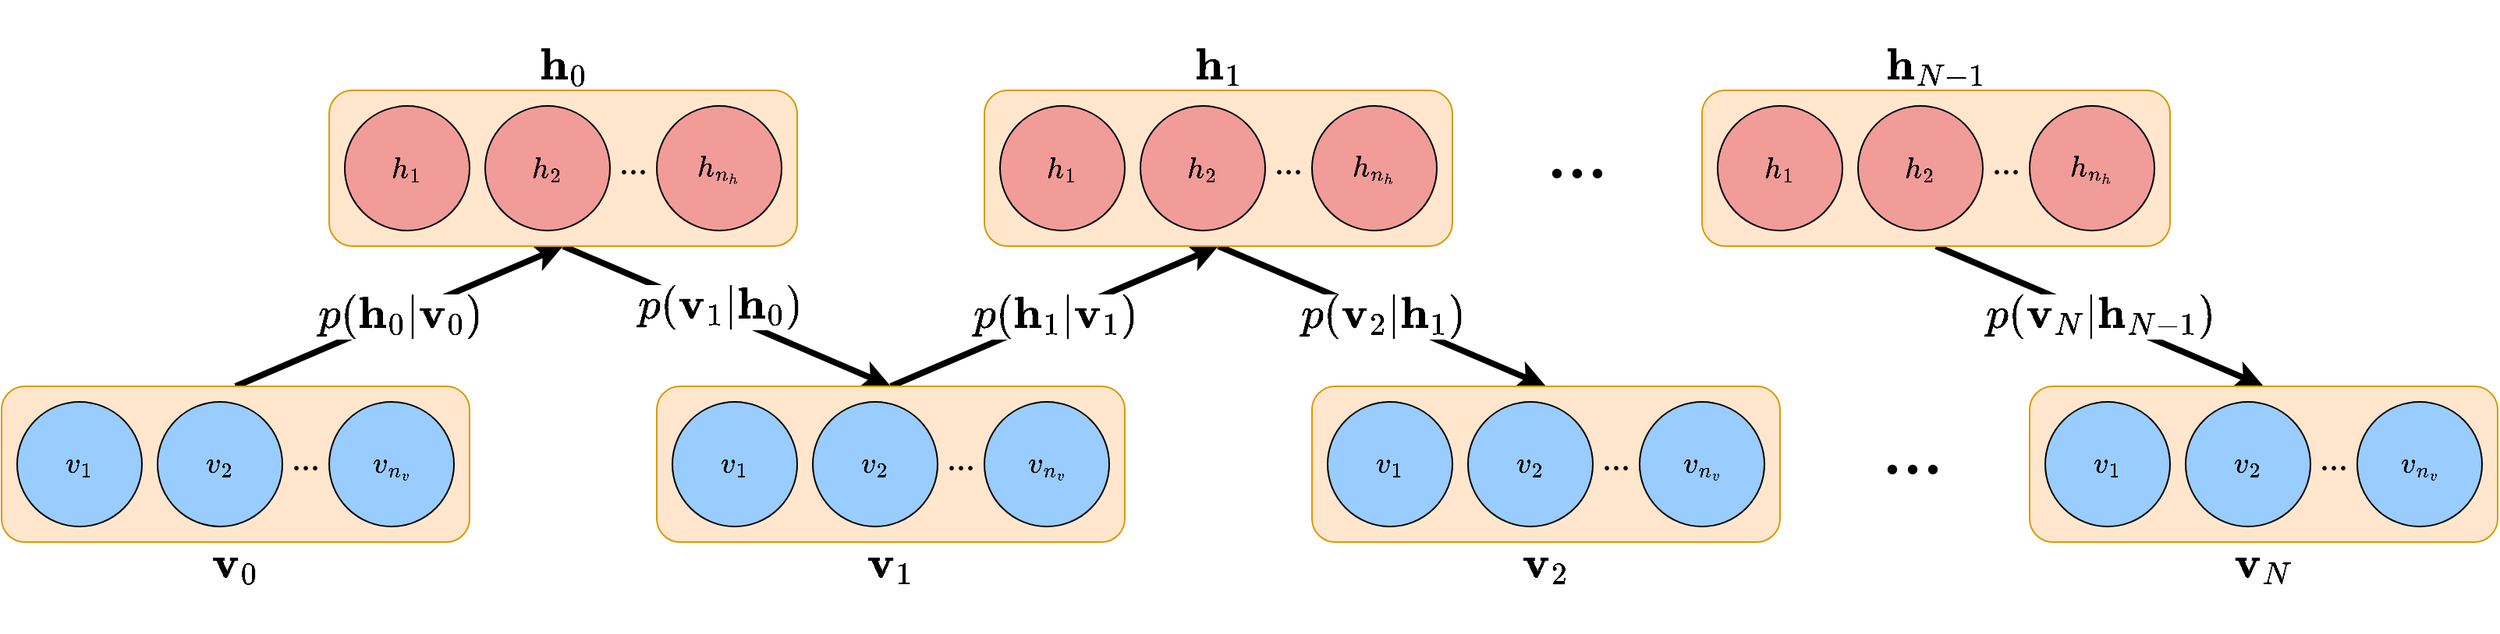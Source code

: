 <mxfile version="15.7.0" type="device"><diagram id="_OsmBbypWFOatuLFQ230" name="Page-1"><mxGraphModel dx="1724" dy="904" grid="1" gridSize="10" guides="1" tooltips="1" connect="1" arrows="1" fold="1" page="1" pageScale="1" pageWidth="3300" pageHeight="4681" background="#ffffff" math="1" shadow="0"><root><mxCell id="0"/><mxCell id="1" parent="0"/><mxCell id="nLetMIiqtI6Zdb_V9mRH-69" value="&lt;span style=&quot;color: rgb(0 , 0 , 0) ; font-family: &amp;#34;helvetica&amp;#34; ; font-size: 24px ; font-style: normal ; font-weight: 400 ; letter-spacing: normal ; text-align: center ; text-indent: 0px ; text-transform: none ; word-spacing: 0px ; background-color: rgb(255 , 255 , 255) ; display: inline ; float: none&quot;&gt;\( p(\mathbf{v}_N | \mathbf{h}_{N-1}) \)&lt;/span&gt;" style="endArrow=classic;html=1;rounded=0;exitX=0.5;exitY=1;exitDx=0;exitDy=0;entryX=0.5;entryY=0;entryDx=0;entryDy=0;strokeWidth=4;" parent="1" source="nLetMIiqtI6Zdb_V9mRH-45" target="nLetMIiqtI6Zdb_V9mRH-58" edge="1"><mxGeometry width="50" height="50" relative="1" as="geometry"><mxPoint x="1340" y="250" as="sourcePoint"/><mxPoint x="1540" y="340" as="targetPoint"/></mxGeometry></mxCell><mxCell id="nLetMIiqtI6Zdb_V9mRH-65" value="&lt;font style=&quot;font-size: 24px&quot;&gt;\( p(\mathbf{h}_0 | \mathbf{v}_0) \)&lt;/font&gt;" style="endArrow=classic;html=1;rounded=0;exitX=0.5;exitY=0;exitDx=0;exitDy=0;entryX=0.5;entryY=1;entryDx=0;entryDy=0;strokeWidth=4;" parent="1" source="EkjMDZO7k9IxMnt8Q4Et-63" target="EkjMDZO7k9IxMnt8Q4Et-62" edge="1"><mxGeometry width="50" height="50" relative="1" as="geometry"><mxPoint x="397" y="297" as="sourcePoint"/><mxPoint x="447" y="247" as="targetPoint"/></mxGeometry></mxCell><mxCell id="nLetMIiqtI6Zdb_V9mRH-66" value="" style="endArrow=classic;html=1;rounded=0;exitX=0.5;exitY=1;exitDx=0;exitDy=0;entryX=0.5;entryY=0;entryDx=0;entryDy=0;strokeWidth=4;" parent="1" source="EkjMDZO7k9IxMnt8Q4Et-62" target="nLetMIiqtI6Zdb_V9mRH-27" edge="1"><mxGeometry width="50" height="50" relative="1" as="geometry"><mxPoint x="355" y="320.0" as="sourcePoint"/><mxPoint x="565" y="230" as="targetPoint"/></mxGeometry></mxCell><mxCell id="nLetMIiqtI6Zdb_V9mRH-83" value="\( p(\mathbf{v}_1 | \mathbf{h}_0) \)" style="edgeLabel;html=1;align=center;verticalAlign=middle;resizable=0;points=[];fontSize=24;" parent="nLetMIiqtI6Zdb_V9mRH-66" vertex="1" connectable="0"><mxGeometry x="-0.065" y="4" relative="1" as="geometry"><mxPoint as="offset"/></mxGeometry></mxCell><mxCell id="nLetMIiqtI6Zdb_V9mRH-67" value="&lt;span style=&quot;color: rgb(0 , 0 , 0) ; font-family: &amp;#34;helvetica&amp;#34; ; font-size: 24px ; font-style: normal ; font-weight: 400 ; letter-spacing: normal ; text-align: center ; text-indent: 0px ; text-transform: none ; word-spacing: 0px ; background-color: rgb(255 , 255 , 255) ; display: inline ; float: none&quot;&gt;\( p(\mathbf{h}_1 | \mathbf{v}_1) \)&lt;/span&gt;" style="endArrow=classic;html=1;rounded=0;exitX=0.5;exitY=0;exitDx=0;exitDy=0;entryX=0.5;entryY=1;entryDx=0;entryDy=0;strokeWidth=4;" parent="1" source="nLetMIiqtI6Zdb_V9mRH-27" target="nLetMIiqtI6Zdb_V9mRH-33" edge="1"><mxGeometry width="50" height="50" relative="1" as="geometry"><mxPoint x="565" y="230" as="sourcePoint"/><mxPoint x="1189.931" y="263" as="targetPoint"/></mxGeometry></mxCell><mxCell id="nLetMIiqtI6Zdb_V9mRH-68" value="&lt;span style=&quot;color: rgb(0 , 0 , 0) ; font-family: &amp;#34;helvetica&amp;#34; ; font-size: 24px ; font-style: normal ; font-weight: 400 ; letter-spacing: normal ; text-align: center ; text-indent: 0px ; text-transform: none ; word-spacing: 0px ; background-color: rgb(255 , 255 , 255) ; display: inline ; float: none&quot;&gt;\( p(\mathbf{v}_2 | \mathbf{h}_1) \)&lt;/span&gt;" style="endArrow=classic;html=1;rounded=0;exitX=0.5;exitY=1;exitDx=0;exitDy=0;entryX=0.5;entryY=0;entryDx=0;entryDy=0;strokeWidth=4;" parent="1" source="nLetMIiqtI6Zdb_V9mRH-33" target="nLetMIiqtI6Zdb_V9mRH-39" edge="1"><mxGeometry width="50" height="50" relative="1" as="geometry"><mxPoint x="775.0" y="320.0" as="sourcePoint"/><mxPoint x="995.0" y="230" as="targetPoint"/></mxGeometry></mxCell><mxCell id="EkjMDZO7k9IxMnt8Q4Et-63" value="" style="rounded=1;whiteSpace=wrap;html=1;fontSize=24;fillColor=#ffe6cc;strokeColor=#d79b00;" parent="1" vertex="1"><mxGeometry x="150" y="310" width="300" height="100" as="geometry"/></mxCell><mxCell id="EkjMDZO7k9IxMnt8Q4Et-62" value="" style="rounded=1;whiteSpace=wrap;html=1;fontSize=24;fillColor=#ffe6cc;strokeColor=#d79b00;" parent="1" vertex="1"><mxGeometry x="360" y="120" width="300" height="100" as="geometry"/></mxCell><mxCell id="2" value="&lt;div style=&quot;font-size: 16px&quot;&gt;&lt;font style=&quot;font-size: 16px&quot;&gt;\(h_1\)&lt;/font&gt;&lt;/div&gt;" style="ellipse;whiteSpace=wrap;html=1;aspect=fixed;fillColor=#F19C99;" parent="1" vertex="1"><mxGeometry x="370" y="130" width="80" height="80" as="geometry"/></mxCell><mxCell id="3" value="&lt;div style=&quot;font-size: 16px&quot;&gt;&lt;font style=&quot;font-size: 16px&quot;&gt;\(h_2\)&lt;/font&gt;&lt;/div&gt;" style="ellipse;whiteSpace=wrap;html=1;aspect=fixed;fillColor=#F19C99;" parent="1" vertex="1"><mxGeometry x="460" y="130" width="80" height="80" as="geometry"/></mxCell><mxCell id="4" value="&lt;div style=&quot;font-size: 16px&quot;&gt;&lt;font style=&quot;font-size: 16px&quot;&gt;\(h_{{n_h}}\)&lt;/font&gt;&lt;/div&gt;" style="ellipse;whiteSpace=wrap;html=1;aspect=fixed;fillColor=#F19C99;" parent="1" vertex="1"><mxGeometry x="570" y="130" width="80" height="80" as="geometry"/></mxCell><mxCell id="6" value="&lt;div style=&quot;font-size: 16px&quot;&gt;&lt;font style=&quot;font-size: 16px&quot;&gt;\(v_1\)&lt;/font&gt;&lt;/div&gt;" style="ellipse;whiteSpace=wrap;html=1;aspect=fixed;fillColor=#99CCFF;" parent="1" vertex="1"><mxGeometry x="160" y="320" width="80" height="80" as="geometry"/></mxCell><mxCell id="7" value="&lt;div style=&quot;font-size: 16px&quot;&gt;&lt;font style=&quot;font-size: 16px&quot;&gt;\(v_2\)&lt;/font&gt;&lt;/div&gt;" style="ellipse;whiteSpace=wrap;html=1;aspect=fixed;fillColor=#99CCFF;" parent="1" vertex="1"><mxGeometry x="250" y="320" width="80" height="80" as="geometry"/></mxCell><mxCell id="8" value="&lt;div style=&quot;font-size: 16px&quot;&gt;&lt;font style=&quot;font-size: 16px&quot;&gt;\(v_{{n_v}}\)&lt;/font&gt;&lt;/div&gt;" style="ellipse;whiteSpace=wrap;html=1;aspect=fixed;fillColor=#99CCFF;" parent="1" vertex="1"><mxGeometry x="360" y="320" width="80" height="80" as="geometry"/></mxCell><mxCell id="27" value="&lt;p style=&quot;line-height: 150% ; font-size: 24px&quot;&gt;&lt;font style=&quot;font-size: 24px&quot;&gt;...&lt;/font&gt;&lt;/p&gt;" style="text;html=1;strokeColor=none;fillColor=none;align=center;verticalAlign=middle;whiteSpace=wrap;rounded=0;fontFamily=Verdana;" parent="1" vertex="1"><mxGeometry x="540" y="155" width="30" height="20" as="geometry"/></mxCell><mxCell id="EkjMDZO7k9IxMnt8Q4Et-61" value="&lt;p style=&quot;line-height: 150% ; font-size: 24px&quot;&gt;&lt;font style=&quot;font-size: 24px&quot;&gt;...&lt;/font&gt;&lt;/p&gt;" style="text;html=1;strokeColor=none;fillColor=none;align=center;verticalAlign=middle;whiteSpace=wrap;rounded=0;fontFamily=Verdana;" parent="1" vertex="1"><mxGeometry x="330" y="345" width="30" height="20" as="geometry"/></mxCell><mxCell id="nLetMIiqtI6Zdb_V9mRH-27" value="" style="rounded=1;whiteSpace=wrap;html=1;fontSize=24;fillColor=#ffe6cc;strokeColor=#d79b00;" parent="1" vertex="1"><mxGeometry x="570" y="310" width="300" height="100" as="geometry"/></mxCell><mxCell id="nLetMIiqtI6Zdb_V9mRH-28" value="&lt;div style=&quot;font-size: 16px&quot;&gt;&lt;font style=&quot;font-size: 16px&quot;&gt;\(v_1\)&lt;/font&gt;&lt;/div&gt;" style="ellipse;whiteSpace=wrap;html=1;aspect=fixed;fillColor=#99CCFF;" parent="1" vertex="1"><mxGeometry x="580" y="320" width="80" height="80" as="geometry"/></mxCell><mxCell id="nLetMIiqtI6Zdb_V9mRH-29" value="&lt;div style=&quot;font-size: 16px&quot;&gt;&lt;font style=&quot;font-size: 16px&quot;&gt;\(v_2\)&lt;/font&gt;&lt;/div&gt;" style="ellipse;whiteSpace=wrap;html=1;aspect=fixed;fillColor=#99CCFF;" parent="1" vertex="1"><mxGeometry x="670" y="320" width="80" height="80" as="geometry"/></mxCell><mxCell id="nLetMIiqtI6Zdb_V9mRH-30" value="&lt;div style=&quot;font-size: 16px&quot;&gt;&lt;font style=&quot;font-size: 16px&quot;&gt;\(v_{{n_v}}\)&lt;/font&gt;&lt;/div&gt;" style="ellipse;whiteSpace=wrap;html=1;aspect=fixed;fillColor=#99CCFF;" parent="1" vertex="1"><mxGeometry x="780" y="320" width="80" height="80" as="geometry"/></mxCell><mxCell id="nLetMIiqtI6Zdb_V9mRH-32" value="&lt;p style=&quot;line-height: 150% ; font-size: 24px&quot;&gt;&lt;font style=&quot;font-size: 24px&quot;&gt;...&lt;/font&gt;&lt;/p&gt;" style="text;html=1;strokeColor=none;fillColor=none;align=center;verticalAlign=middle;whiteSpace=wrap;rounded=0;fontFamily=Verdana;" parent="1" vertex="1"><mxGeometry x="750" y="345" width="30" height="20" as="geometry"/></mxCell><mxCell id="nLetMIiqtI6Zdb_V9mRH-33" value="" style="rounded=1;whiteSpace=wrap;html=1;fontSize=24;fillColor=#ffe6cc;strokeColor=#d79b00;" parent="1" vertex="1"><mxGeometry x="780" y="120" width="300" height="100" as="geometry"/></mxCell><mxCell id="nLetMIiqtI6Zdb_V9mRH-34" value="&lt;div style=&quot;font-size: 16px&quot;&gt;&lt;font style=&quot;font-size: 16px&quot;&gt;\(h_1\)&lt;/font&gt;&lt;/div&gt;" style="ellipse;whiteSpace=wrap;html=1;aspect=fixed;fillColor=#F19C99;" parent="1" vertex="1"><mxGeometry x="790" y="130" width="80" height="80" as="geometry"/></mxCell><mxCell id="nLetMIiqtI6Zdb_V9mRH-35" value="&lt;div style=&quot;font-size: 16px&quot;&gt;&lt;font style=&quot;font-size: 16px&quot;&gt;\(h_2\)&lt;/font&gt;&lt;/div&gt;" style="ellipse;whiteSpace=wrap;html=1;aspect=fixed;fillColor=#F19C99;" parent="1" vertex="1"><mxGeometry x="880" y="130" width="80" height="80" as="geometry"/></mxCell><mxCell id="nLetMIiqtI6Zdb_V9mRH-36" value="&lt;div style=&quot;font-size: 16px&quot;&gt;&lt;font style=&quot;font-size: 16px&quot;&gt;\(h_{{n_h}}\)&lt;/font&gt;&lt;/div&gt;" style="ellipse;whiteSpace=wrap;html=1;aspect=fixed;fillColor=#F19C99;" parent="1" vertex="1"><mxGeometry x="990" y="130" width="80" height="80" as="geometry"/></mxCell><mxCell id="nLetMIiqtI6Zdb_V9mRH-38" value="&lt;p style=&quot;line-height: 150% ; font-size: 24px&quot;&gt;&lt;font style=&quot;font-size: 24px&quot;&gt;...&lt;/font&gt;&lt;/p&gt;" style="text;html=1;strokeColor=none;fillColor=none;align=center;verticalAlign=middle;whiteSpace=wrap;rounded=0;fontFamily=Verdana;" parent="1" vertex="1"><mxGeometry x="960" y="155" width="30" height="20" as="geometry"/></mxCell><mxCell id="nLetMIiqtI6Zdb_V9mRH-39" value="" style="rounded=1;whiteSpace=wrap;html=1;fontSize=24;fillColor=#ffe6cc;strokeColor=#d79b00;" parent="1" vertex="1"><mxGeometry x="990" y="310" width="300" height="100" as="geometry"/></mxCell><mxCell id="nLetMIiqtI6Zdb_V9mRH-40" value="&lt;div style=&quot;font-size: 16px&quot;&gt;&lt;font style=&quot;font-size: 16px&quot;&gt;\(v_1\)&lt;/font&gt;&lt;/div&gt;" style="ellipse;whiteSpace=wrap;html=1;aspect=fixed;fillColor=#99CCFF;" parent="1" vertex="1"><mxGeometry x="1000" y="320" width="80" height="80" as="geometry"/></mxCell><mxCell id="nLetMIiqtI6Zdb_V9mRH-41" value="&lt;div style=&quot;font-size: 16px&quot;&gt;&lt;font style=&quot;font-size: 16px&quot;&gt;\(v_2\)&lt;/font&gt;&lt;/div&gt;" style="ellipse;whiteSpace=wrap;html=1;aspect=fixed;fillColor=#99CCFF;" parent="1" vertex="1"><mxGeometry x="1090" y="320" width="80" height="80" as="geometry"/></mxCell><mxCell id="nLetMIiqtI6Zdb_V9mRH-42" value="&lt;div style=&quot;font-size: 16px&quot;&gt;&lt;font style=&quot;font-size: 16px&quot;&gt;\(v_{{n_v}}\)&lt;/font&gt;&lt;/div&gt;" style="ellipse;whiteSpace=wrap;html=1;aspect=fixed;fillColor=#99CCFF;" parent="1" vertex="1"><mxGeometry x="1200" y="320" width="80" height="80" as="geometry"/></mxCell><mxCell id="nLetMIiqtI6Zdb_V9mRH-44" value="&lt;p style=&quot;line-height: 150% ; font-size: 24px&quot;&gt;&lt;font style=&quot;font-size: 24px&quot;&gt;...&lt;/font&gt;&lt;/p&gt;" style="text;html=1;strokeColor=none;fillColor=none;align=center;verticalAlign=middle;whiteSpace=wrap;rounded=0;fontFamily=Verdana;" parent="1" vertex="1"><mxGeometry x="1170" y="345" width="30" height="20" as="geometry"/></mxCell><mxCell id="nLetMIiqtI6Zdb_V9mRH-45" value="" style="rounded=1;whiteSpace=wrap;html=1;fontSize=24;fillColor=#ffe6cc;strokeColor=#d79b00;" parent="1" vertex="1"><mxGeometry x="1240" y="120" width="300" height="100" as="geometry"/></mxCell><mxCell id="nLetMIiqtI6Zdb_V9mRH-46" value="&lt;div style=&quot;font-size: 16px&quot;&gt;&lt;font style=&quot;font-size: 16px&quot;&gt;\(h_1\)&lt;/font&gt;&lt;/div&gt;" style="ellipse;whiteSpace=wrap;html=1;aspect=fixed;fillColor=#F19C99;" parent="1" vertex="1"><mxGeometry x="1250" y="130" width="80" height="80" as="geometry"/></mxCell><mxCell id="nLetMIiqtI6Zdb_V9mRH-47" value="&lt;div style=&quot;font-size: 16px&quot;&gt;&lt;font style=&quot;font-size: 16px&quot;&gt;\(h_2\)&lt;/font&gt;&lt;/div&gt;" style="ellipse;whiteSpace=wrap;html=1;aspect=fixed;fillColor=#F19C99;" parent="1" vertex="1"><mxGeometry x="1340" y="130" width="80" height="80" as="geometry"/></mxCell><mxCell id="nLetMIiqtI6Zdb_V9mRH-48" value="&lt;div style=&quot;font-size: 16px&quot;&gt;&lt;font style=&quot;font-size: 16px&quot;&gt;\(h_{{n_h}}\)&lt;/font&gt;&lt;/div&gt;" style="ellipse;whiteSpace=wrap;html=1;aspect=fixed;fillColor=#F19C99;" parent="1" vertex="1"><mxGeometry x="1450" y="130" width="80" height="80" as="geometry"/></mxCell><mxCell id="nLetMIiqtI6Zdb_V9mRH-50" value="&lt;p style=&quot;line-height: 150% ; font-size: 24px&quot;&gt;&lt;font style=&quot;font-size: 24px&quot;&gt;...&lt;/font&gt;&lt;/p&gt;" style="text;html=1;strokeColor=none;fillColor=none;align=center;verticalAlign=middle;whiteSpace=wrap;rounded=0;fontFamily=Verdana;" parent="1" vertex="1"><mxGeometry x="1420" y="155" width="30" height="20" as="geometry"/></mxCell><mxCell id="nLetMIiqtI6Zdb_V9mRH-58" value="" style="rounded=1;whiteSpace=wrap;html=1;fontSize=24;fillColor=#ffe6cc;strokeColor=#d79b00;" parent="1" vertex="1"><mxGeometry x="1450" y="310" width="300" height="100" as="geometry"/></mxCell><mxCell id="nLetMIiqtI6Zdb_V9mRH-59" value="&lt;div style=&quot;font-size: 16px&quot;&gt;&lt;font style=&quot;font-size: 16px&quot;&gt;\(v_1\)&lt;/font&gt;&lt;/div&gt;" style="ellipse;whiteSpace=wrap;html=1;aspect=fixed;fillColor=#99CCFF;" parent="1" vertex="1"><mxGeometry x="1460" y="320" width="80" height="80" as="geometry"/></mxCell><mxCell id="nLetMIiqtI6Zdb_V9mRH-60" value="&lt;div style=&quot;font-size: 16px&quot;&gt;&lt;font style=&quot;font-size: 16px&quot;&gt;\(v_2\)&lt;/font&gt;&lt;/div&gt;" style="ellipse;whiteSpace=wrap;html=1;aspect=fixed;fillColor=#99CCFF;" parent="1" vertex="1"><mxGeometry x="1550" y="320" width="80" height="80" as="geometry"/></mxCell><mxCell id="nLetMIiqtI6Zdb_V9mRH-61" value="&lt;div style=&quot;font-size: 16px&quot;&gt;&lt;font style=&quot;font-size: 16px&quot;&gt;\(v_{{n_v}}\)&lt;/font&gt;&lt;/div&gt;" style="ellipse;whiteSpace=wrap;html=1;aspect=fixed;fillColor=#99CCFF;" parent="1" vertex="1"><mxGeometry x="1660" y="320" width="80" height="80" as="geometry"/></mxCell><mxCell id="nLetMIiqtI6Zdb_V9mRH-63" value="&lt;p style=&quot;line-height: 150% ; font-size: 24px&quot;&gt;&lt;font style=&quot;font-size: 24px&quot;&gt;...&lt;/font&gt;&lt;/p&gt;" style="text;html=1;strokeColor=none;fillColor=none;align=center;verticalAlign=middle;whiteSpace=wrap;rounded=0;fontFamily=Verdana;" parent="1" vertex="1"><mxGeometry x="1630" y="345" width="30" height="20" as="geometry"/></mxCell><mxCell id="nLetMIiqtI6Zdb_V9mRH-70" value="&lt;p style=&quot;line-height: 150%&quot;&gt;&lt;font style=&quot;font-size: 52px&quot; face=&quot;Verdana&quot;&gt;...&lt;/font&gt;&lt;/p&gt;" style="text;html=1;strokeColor=none;fillColor=none;align=center;verticalAlign=middle;whiteSpace=wrap;rounded=0;" parent="1" vertex="1"><mxGeometry x="1145" y="155" width="30" height="20" as="geometry"/></mxCell><mxCell id="nLetMIiqtI6Zdb_V9mRH-72" value="&lt;p style=&quot;line-height: 150%&quot;&gt;&lt;font style=&quot;font-size: 52px&quot; face=&quot;Verdana&quot;&gt;...&lt;/font&gt;&lt;/p&gt;" style="text;html=1;strokeColor=none;fillColor=none;align=center;verticalAlign=middle;whiteSpace=wrap;rounded=0;" parent="1" vertex="1"><mxGeometry x="1360" y="345" width="30" height="20" as="geometry"/></mxCell><mxCell id="nLetMIiqtI6Zdb_V9mRH-84" value="\( \mathbf{v}_0 \)" style="text;html=1;strokeColor=none;fillColor=none;align=center;verticalAlign=middle;whiteSpace=wrap;rounded=0;fontSize=24;" parent="1" vertex="1"><mxGeometry x="270" y="410" width="60" height="30" as="geometry"/></mxCell><mxCell id="nLetMIiqtI6Zdb_V9mRH-85" value="\( \mathbf{v}_1 \)" style="text;html=1;strokeColor=none;fillColor=none;align=center;verticalAlign=middle;whiteSpace=wrap;rounded=0;fontSize=24;" parent="1" vertex="1"><mxGeometry x="690" y="410" width="60" height="30" as="geometry"/></mxCell><mxCell id="nLetMIiqtI6Zdb_V9mRH-86" value="\( \mathbf{v}_2 \)" style="text;html=1;strokeColor=none;fillColor=none;align=center;verticalAlign=middle;whiteSpace=wrap;rounded=0;fontSize=24;" parent="1" vertex="1"><mxGeometry x="1110" y="410" width="60" height="30" as="geometry"/></mxCell><mxCell id="nLetMIiqtI6Zdb_V9mRH-87" value="\( \mathbf{v}_N \)" style="text;html=1;strokeColor=none;fillColor=none;align=center;verticalAlign=middle;whiteSpace=wrap;rounded=0;fontSize=24;" parent="1" vertex="1"><mxGeometry x="1570" y="410" width="60" height="30" as="geometry"/></mxCell><mxCell id="nLetMIiqtI6Zdb_V9mRH-88" value="\( \mathbf{h}_0 \)" style="text;html=1;strokeColor=none;fillColor=none;align=center;verticalAlign=middle;whiteSpace=wrap;rounded=0;fontSize=24;" parent="1" vertex="1"><mxGeometry x="480" y="90" width="60" height="30" as="geometry"/></mxCell><mxCell id="nLetMIiqtI6Zdb_V9mRH-89" value="\( \mathbf{h}_1 \)" style="text;html=1;strokeColor=none;fillColor=none;align=center;verticalAlign=middle;whiteSpace=wrap;rounded=0;fontSize=24;" parent="1" vertex="1"><mxGeometry x="900" y="90" width="60" height="30" as="geometry"/></mxCell><mxCell id="nLetMIiqtI6Zdb_V9mRH-90" value="\( \mathbf{h}_{N-1} \)" style="text;html=1;strokeColor=none;fillColor=none;align=center;verticalAlign=middle;whiteSpace=wrap;rounded=0;fontSize=24;" parent="1" vertex="1"><mxGeometry x="1360" y="90" width="60" height="30" as="geometry"/></mxCell></root></mxGraphModel></diagram></mxfile>